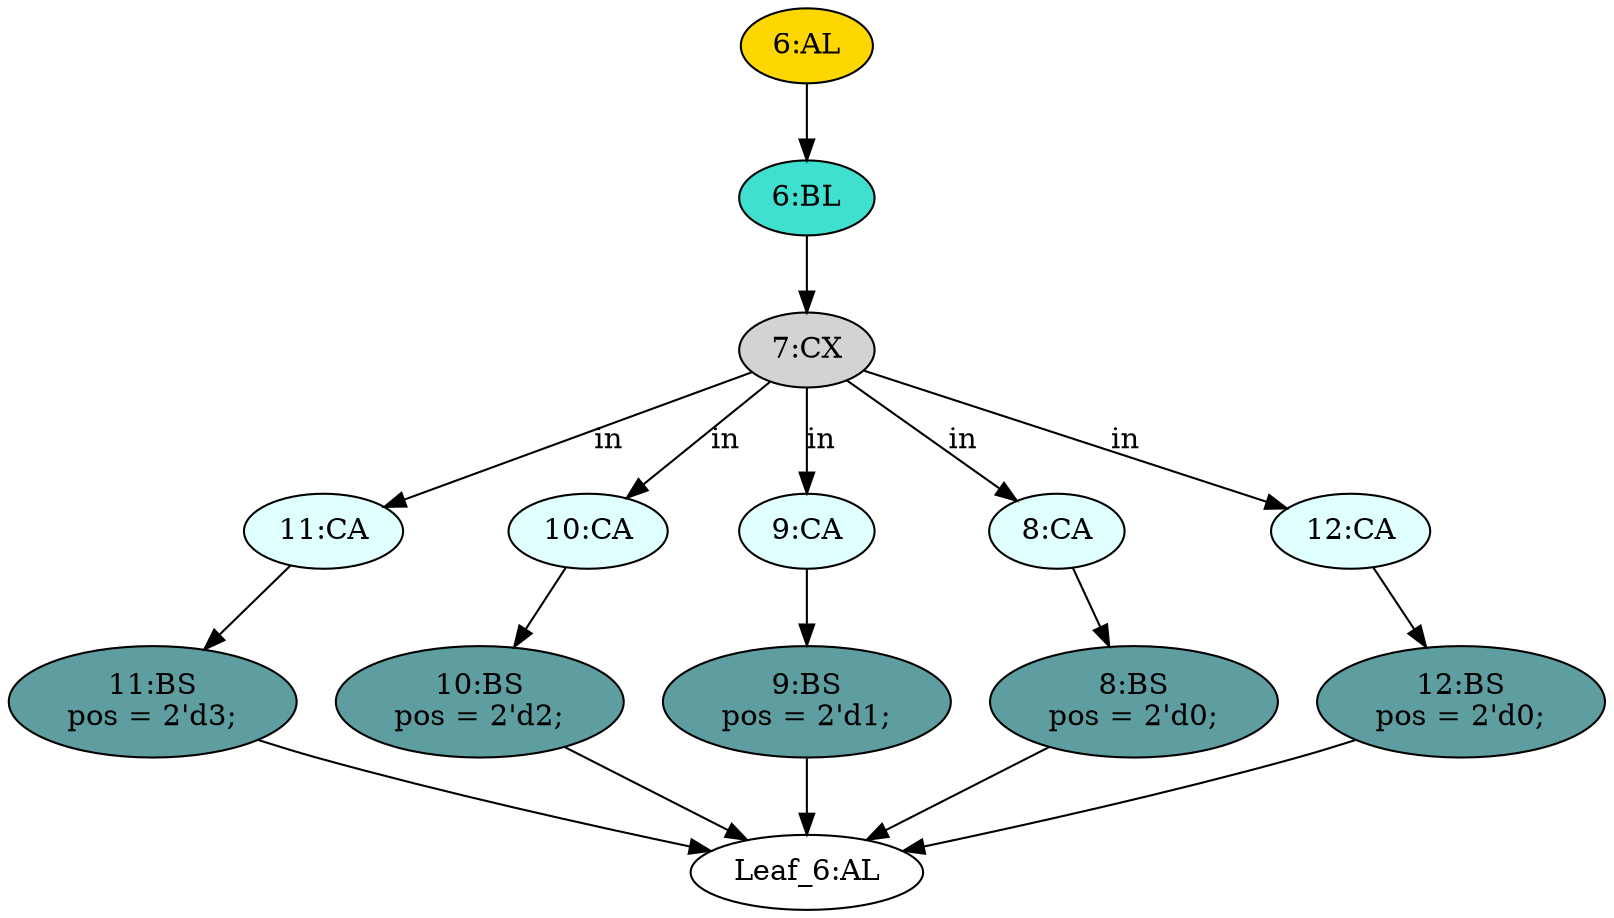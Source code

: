 strict digraph "" {
	node [label="\N"];
	"11:CA"	[ast="<pyverilog.vparser.ast.Case object at 0x7fe83573ec10>",
		fillcolor=lightcyan,
		label="11:CA",
		statements="[]",
		style=filled,
		typ=Case];
	"11:BS"	[ast="<pyverilog.vparser.ast.BlockingSubstitution object at 0x7fe83573eb90>",
		fillcolor=cadetblue,
		label="11:BS
pos = 2'd3;",
		statements="[<pyverilog.vparser.ast.BlockingSubstitution object at 0x7fe83573eb90>]",
		style=filled,
		typ=BlockingSubstitution];
	"11:CA" -> "11:BS"	[cond="[]",
		lineno=None];
	"9:BS"	[ast="<pyverilog.vparser.ast.BlockingSubstitution object at 0x7fe83573e150>",
		fillcolor=cadetblue,
		label="9:BS
pos = 2'd1;",
		statements="[<pyverilog.vparser.ast.BlockingSubstitution object at 0x7fe83573e150>]",
		style=filled,
		typ=BlockingSubstitution];
	"Leaf_6:AL"	[def_var="['pos']",
		label="Leaf_6:AL"];
	"9:BS" -> "Leaf_6:AL"	[cond="[]",
		lineno=None];
	"7:CX"	[ast="<pyverilog.vparser.ast.CasexStatement object at 0x7fe8373f4210>",
		fillcolor=lightgray,
		label="7:CX",
		statements="[]",
		style=filled,
		typ=CasexStatement];
	"7:CX" -> "11:CA"	[cond="['in']",
		label=in,
		lineno=7];
	"10:CA"	[ast="<pyverilog.vparser.ast.Case object at 0x7fe8373f4b50>",
		fillcolor=lightcyan,
		label="10:CA",
		statements="[]",
		style=filled,
		typ=Case];
	"7:CX" -> "10:CA"	[cond="['in']",
		label=in,
		lineno=7];
	"9:CA"	[ast="<pyverilog.vparser.ast.Case object at 0x7fe8373f4a90>",
		fillcolor=lightcyan,
		label="9:CA",
		statements="[]",
		style=filled,
		typ=Case];
	"7:CX" -> "9:CA"	[cond="['in']",
		label=in,
		lineno=7];
	"8:CA"	[ast="<pyverilog.vparser.ast.Case object at 0x7fe8373f45d0>",
		fillcolor=lightcyan,
		label="8:CA",
		statements="[]",
		style=filled,
		typ=Case];
	"7:CX" -> "8:CA"	[cond="['in']",
		label=in,
		lineno=7];
	"12:CA"	[ast="<pyverilog.vparser.ast.Case object at 0x7fe8373f4d50>",
		fillcolor=lightcyan,
		label="12:CA",
		statements="[]",
		style=filled,
		typ=Case];
	"7:CX" -> "12:CA"	[cond="['in']",
		label=in,
		lineno=7];
	"10:BS"	[ast="<pyverilog.vparser.ast.BlockingSubstitution object at 0x7fe8373f4bd0>",
		fillcolor=cadetblue,
		label="10:BS
pos = 2'd2;",
		statements="[<pyverilog.vparser.ast.BlockingSubstitution object at 0x7fe8373f4bd0>]",
		style=filled,
		typ=BlockingSubstitution];
	"10:BS" -> "Leaf_6:AL"	[cond="[]",
		lineno=None];
	"10:CA" -> "10:BS"	[cond="[]",
		lineno=None];
	"8:BS"	[ast="<pyverilog.vparser.ast.BlockingSubstitution object at 0x7fe8373f4950>",
		fillcolor=cadetblue,
		label="8:BS
pos = 2'd0;",
		statements="[<pyverilog.vparser.ast.BlockingSubstitution object at 0x7fe8373f4950>]",
		style=filled,
		typ=BlockingSubstitution];
	"8:BS" -> "Leaf_6:AL"	[cond="[]",
		lineno=None];
	"12:BS"	[ast="<pyverilog.vparser.ast.BlockingSubstitution object at 0x7fe8373f4d90>",
		fillcolor=cadetblue,
		label="12:BS
pos = 2'd0;",
		statements="[<pyverilog.vparser.ast.BlockingSubstitution object at 0x7fe8373f4d90>]",
		style=filled,
		typ=BlockingSubstitution];
	"12:BS" -> "Leaf_6:AL"	[cond="[]",
		lineno=None];
	"6:AL"	[ast="<pyverilog.vparser.ast.Always object at 0x7fe8373f4f10>",
		clk_sens=False,
		fillcolor=gold,
		label="6:AL",
		sens="[]",
		statements="[]",
		style=filled,
		typ=Always,
		use_var="['in']"];
	"6:BL"	[ast="<pyverilog.vparser.ast.Block object at 0x7fe836ed6050>",
		fillcolor=turquoise,
		label="6:BL",
		statements="[]",
		style=filled,
		typ=Block];
	"6:AL" -> "6:BL"	[cond="[]",
		lineno=None];
	"11:BS" -> "Leaf_6:AL"	[cond="[]",
		lineno=None];
	"9:CA" -> "9:BS"	[cond="[]",
		lineno=None];
	"6:BL" -> "7:CX"	[cond="[]",
		lineno=None];
	"8:CA" -> "8:BS"	[cond="[]",
		lineno=None];
	"12:CA" -> "12:BS"	[cond="[]",
		lineno=None];
}
